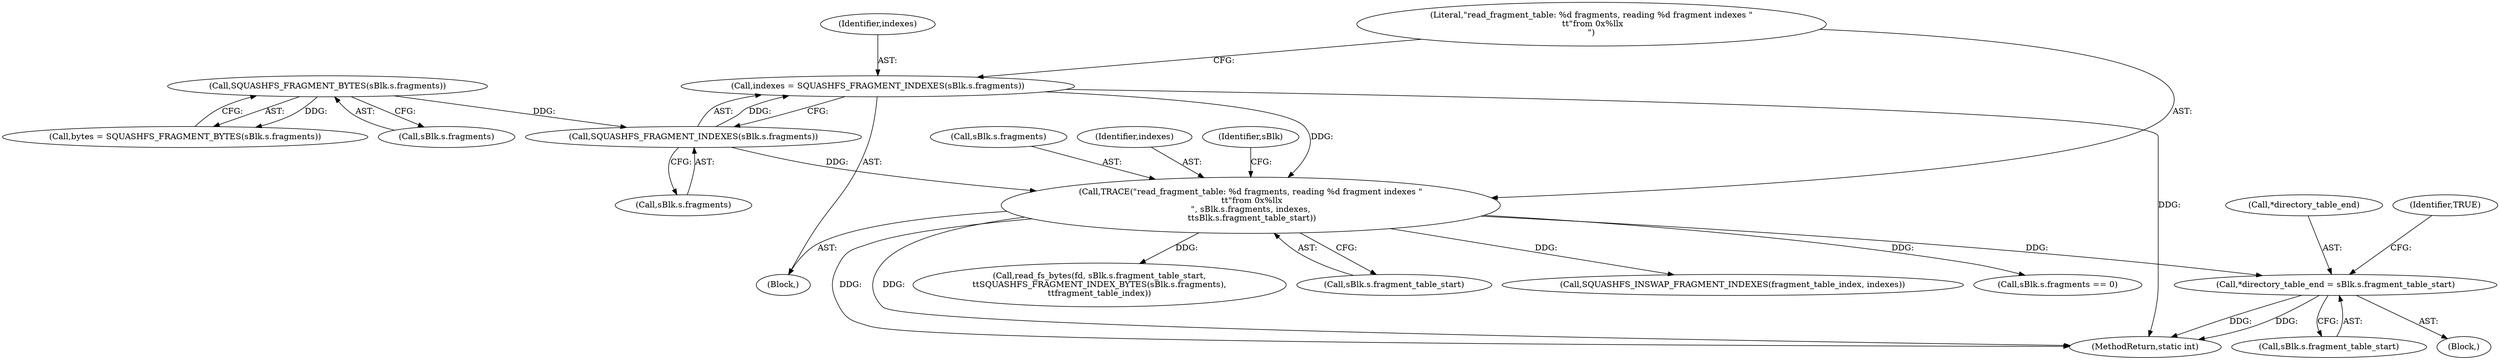 digraph "1_squashfs-tools_f95864afe8833fe3ad782d714b41378e860977b1_2@pointer" {
"1000146" [label="(Call,*directory_table_end = sBlk.s.fragment_table_start)"];
"1000124" [label="(Call,TRACE(\"read_fragment_table: %d fragments, reading %d fragment indexes \"\n \t\t\"from 0x%llx\n\", sBlk.s.fragments, indexes,\n \t\tsBlk.s.fragment_table_start))"];
"1000117" [label="(Call,SQUASHFS_FRAGMENT_INDEXES(sBlk.s.fragments))"];
"1000108" [label="(Call,SQUASHFS_FRAGMENT_BYTES(sBlk.s.fragments))"];
"1000115" [label="(Call,indexes = SQUASHFS_FRAGMENT_INDEXES(sBlk.s.fragments))"];
"1000108" [label="(Call,SQUASHFS_FRAGMENT_BYTES(sBlk.s.fragments))"];
"1000116" [label="(Identifier,indexes)"];
"1000126" [label="(Call,sBlk.s.fragments)"];
"1000124" [label="(Call,TRACE(\"read_fragment_table: %d fragments, reading %d fragment indexes \"\n \t\t\"from 0x%llx\n\", sBlk.s.fragments, indexes,\n \t\tsBlk.s.fragment_table_start))"];
"1000131" [label="(Identifier,indexes)"];
"1000118" [label="(Call,sBlk.s.fragments)"];
"1000102" [label="(Block,)"];
"1000191" [label="(Call,SQUASHFS_INSWAP_FRAGMENT_INDEXES(fragment_table_index, indexes))"];
"1000141" [label="(Identifier,sBlk)"];
"1000138" [label="(Call,sBlk.s.fragments == 0)"];
"1000149" [label="(Call,sBlk.s.fragment_table_start)"];
"1000106" [label="(Call,bytes = SQUASHFS_FRAGMENT_BYTES(sBlk.s.fragments))"];
"1000125" [label="(Literal,\"read_fragment_table: %d fragments, reading %d fragment indexes \"\n \t\t\"from 0x%llx\n\")"];
"1000117" [label="(Call,SQUASHFS_FRAGMENT_INDEXES(sBlk.s.fragments))"];
"1000147" [label="(Call,*directory_table_end)"];
"1000145" [label="(Block,)"];
"1000109" [label="(Call,sBlk.s.fragments)"];
"1000278" [label="(MethodReturn,static int)"];
"1000168" [label="(Call,read_fs_bytes(fd, sBlk.s.fragment_table_start,\n\t\tSQUASHFS_FRAGMENT_INDEX_BYTES(sBlk.s.fragments),\n\t\tfragment_table_index))"];
"1000115" [label="(Call,indexes = SQUASHFS_FRAGMENT_INDEXES(sBlk.s.fragments))"];
"1000146" [label="(Call,*directory_table_end = sBlk.s.fragment_table_start)"];
"1000132" [label="(Call,sBlk.s.fragment_table_start)"];
"1000155" [label="(Identifier,TRUE)"];
"1000146" -> "1000145"  [label="AST: "];
"1000146" -> "1000149"  [label="CFG: "];
"1000147" -> "1000146"  [label="AST: "];
"1000149" -> "1000146"  [label="AST: "];
"1000155" -> "1000146"  [label="CFG: "];
"1000146" -> "1000278"  [label="DDG: "];
"1000146" -> "1000278"  [label="DDG: "];
"1000124" -> "1000146"  [label="DDG: "];
"1000124" -> "1000102"  [label="AST: "];
"1000124" -> "1000132"  [label="CFG: "];
"1000125" -> "1000124"  [label="AST: "];
"1000126" -> "1000124"  [label="AST: "];
"1000131" -> "1000124"  [label="AST: "];
"1000132" -> "1000124"  [label="AST: "];
"1000141" -> "1000124"  [label="CFG: "];
"1000124" -> "1000278"  [label="DDG: "];
"1000124" -> "1000278"  [label="DDG: "];
"1000117" -> "1000124"  [label="DDG: "];
"1000115" -> "1000124"  [label="DDG: "];
"1000124" -> "1000138"  [label="DDG: "];
"1000124" -> "1000168"  [label="DDG: "];
"1000124" -> "1000191"  [label="DDG: "];
"1000117" -> "1000115"  [label="AST: "];
"1000117" -> "1000118"  [label="CFG: "];
"1000118" -> "1000117"  [label="AST: "];
"1000115" -> "1000117"  [label="CFG: "];
"1000117" -> "1000115"  [label="DDG: "];
"1000108" -> "1000117"  [label="DDG: "];
"1000108" -> "1000106"  [label="AST: "];
"1000108" -> "1000109"  [label="CFG: "];
"1000109" -> "1000108"  [label="AST: "];
"1000106" -> "1000108"  [label="CFG: "];
"1000108" -> "1000106"  [label="DDG: "];
"1000115" -> "1000102"  [label="AST: "];
"1000116" -> "1000115"  [label="AST: "];
"1000125" -> "1000115"  [label="CFG: "];
"1000115" -> "1000278"  [label="DDG: "];
}
